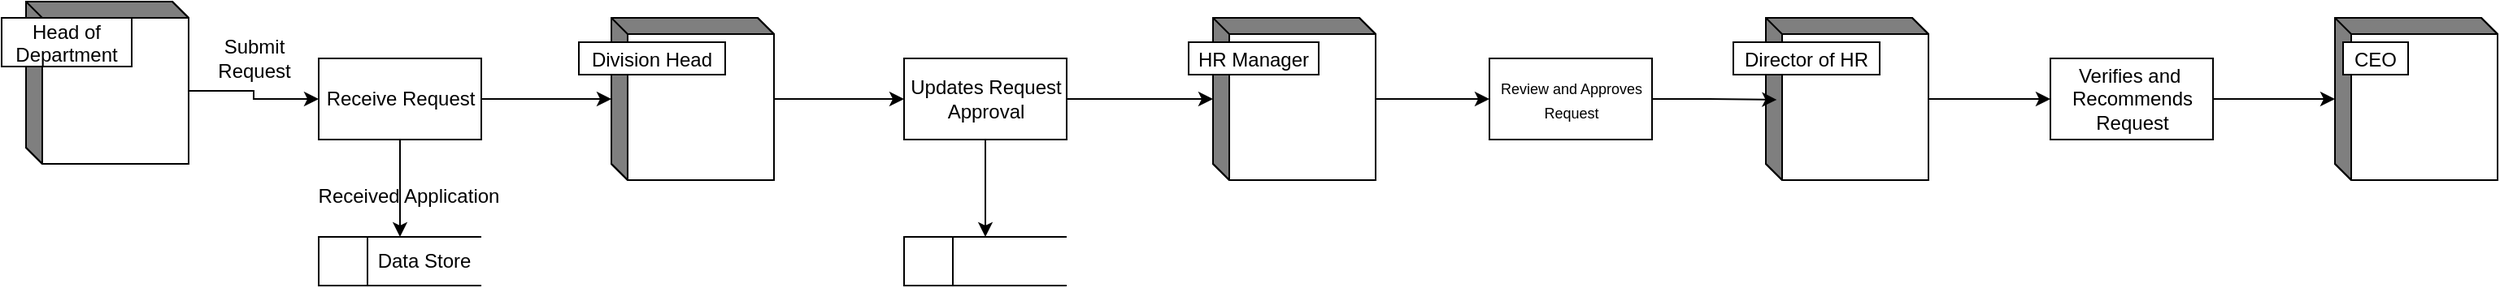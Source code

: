 <mxfile version="14.5.3" type="github">
  <diagram id="k6v7SNn6R5cbtLQKh57G" name="Page-1">
    <mxGraphModel dx="4405" dy="1985" grid="1" gridSize="10" guides="1" tooltips="1" connect="1" arrows="1" fold="1" page="1" pageScale="1" pageWidth="850" pageHeight="1100" math="0" shadow="0">
      <root>
        <mxCell id="0" />
        <mxCell id="1" parent="0" />
        <mxCell id="owvocZtWML4od7lgdQ8R-1" value="" style="html=1;dashed=0;whitespace=wrap;shape=mxgraph.dfd.dataStoreID;align=left;spacingLeft=3;points=[[0,0],[0.5,0],[1,0],[0,0.5],[1,0.5],[0,1],[0.5,1],[1,1]];" vertex="1" parent="1">
          <mxGeometry x="110" y="415" width="100" height="30" as="geometry" />
        </mxCell>
        <mxCell id="owvocZtWML4od7lgdQ8R-15" style="edgeStyle=orthogonalEdgeStyle;rounded=0;orthogonalLoop=1;jettySize=auto;html=1;exitX=0;exitY=0;exitDx=100;exitDy=55;exitPerimeter=0;" edge="1" parent="1" source="owvocZtWML4od7lgdQ8R-2" target="owvocZtWML4od7lgdQ8R-4">
          <mxGeometry relative="1" as="geometry" />
        </mxCell>
        <mxCell id="owvocZtWML4od7lgdQ8R-2" value="" style="html=1;dashed=0;whitespace=wrap;shape=mxgraph.dfd.externalEntity" vertex="1" parent="1">
          <mxGeometry x="-70" y="270" width="100" height="100" as="geometry" />
        </mxCell>
        <mxCell id="owvocZtWML4od7lgdQ8R-3" value="Head of &#xa;Department" style="autosize=1;part=1;resizable=0;strokeColor=inherit;fillColor=inherit;gradientColor=inherit;" vertex="1" parent="owvocZtWML4od7lgdQ8R-2">
          <mxGeometry width="80" height="30" relative="1" as="geometry">
            <mxPoint x="-15" y="10" as="offset" />
          </mxGeometry>
        </mxCell>
        <mxCell id="owvocZtWML4od7lgdQ8R-16" style="edgeStyle=orthogonalEdgeStyle;rounded=0;orthogonalLoop=1;jettySize=auto;html=1;" edge="1" parent="1" source="owvocZtWML4od7lgdQ8R-4" target="owvocZtWML4od7lgdQ8R-5">
          <mxGeometry relative="1" as="geometry" />
        </mxCell>
        <mxCell id="owvocZtWML4od7lgdQ8R-27" style="edgeStyle=orthogonalEdgeStyle;rounded=0;orthogonalLoop=1;jettySize=auto;html=1;entryX=0.5;entryY=0;entryDx=0;entryDy=0;" edge="1" parent="1" source="owvocZtWML4od7lgdQ8R-4" target="owvocZtWML4od7lgdQ8R-1">
          <mxGeometry relative="1" as="geometry" />
        </mxCell>
        <mxCell id="owvocZtWML4od7lgdQ8R-4" value="Receive Request" style="html=1;dashed=0;whitespace=wrap;" vertex="1" parent="1">
          <mxGeometry x="110" y="305" width="100" height="50" as="geometry" />
        </mxCell>
        <mxCell id="owvocZtWML4od7lgdQ8R-18" style="edgeStyle=orthogonalEdgeStyle;rounded=0;orthogonalLoop=1;jettySize=auto;html=1;entryX=0;entryY=0.5;entryDx=0;entryDy=0;" edge="1" parent="1" source="owvocZtWML4od7lgdQ8R-5" target="owvocZtWML4od7lgdQ8R-13">
          <mxGeometry relative="1" as="geometry" />
        </mxCell>
        <mxCell id="owvocZtWML4od7lgdQ8R-5" value="" style="html=1;dashed=0;whitespace=wrap;shape=mxgraph.dfd.externalEntity" vertex="1" parent="1">
          <mxGeometry x="290" y="280" width="100" height="100" as="geometry" />
        </mxCell>
        <mxCell id="owvocZtWML4od7lgdQ8R-6" value="Division Head" style="autosize=1;part=1;resizable=0;strokeColor=inherit;fillColor=inherit;gradientColor=inherit;" vertex="1" parent="owvocZtWML4od7lgdQ8R-5">
          <mxGeometry width="90" height="20" relative="1" as="geometry">
            <mxPoint x="-20" y="15" as="offset" />
          </mxGeometry>
        </mxCell>
        <mxCell id="owvocZtWML4od7lgdQ8R-20" style="edgeStyle=orthogonalEdgeStyle;rounded=0;orthogonalLoop=1;jettySize=auto;html=1;entryX=0;entryY=0.5;entryDx=0;entryDy=0;" edge="1" parent="1" source="owvocZtWML4od7lgdQ8R-7" target="owvocZtWML4od7lgdQ8R-14">
          <mxGeometry relative="1" as="geometry" />
        </mxCell>
        <mxCell id="owvocZtWML4od7lgdQ8R-7" value="" style="html=1;dashed=0;whitespace=wrap;shape=mxgraph.dfd.externalEntity" vertex="1" parent="1">
          <mxGeometry x="660" y="280" width="100" height="100" as="geometry" />
        </mxCell>
        <mxCell id="owvocZtWML4od7lgdQ8R-8" value="HR Manager" style="autosize=1;part=1;resizable=0;strokeColor=inherit;fillColor=inherit;gradientColor=inherit;" vertex="1" parent="owvocZtWML4od7lgdQ8R-7">
          <mxGeometry width="80" height="20" relative="1" as="geometry">
            <mxPoint x="-15" y="15" as="offset" />
          </mxGeometry>
        </mxCell>
        <mxCell id="owvocZtWML4od7lgdQ8R-24" style="edgeStyle=orthogonalEdgeStyle;rounded=0;orthogonalLoop=1;jettySize=auto;html=1;entryX=0;entryY=0.5;entryDx=0;entryDy=0;" edge="1" parent="1" source="owvocZtWML4od7lgdQ8R-9" target="owvocZtWML4od7lgdQ8R-23">
          <mxGeometry relative="1" as="geometry" />
        </mxCell>
        <mxCell id="owvocZtWML4od7lgdQ8R-9" value="" style="html=1;dashed=0;whitespace=wrap;shape=mxgraph.dfd.externalEntity" vertex="1" parent="1">
          <mxGeometry x="1000" y="280" width="100" height="100" as="geometry" />
        </mxCell>
        <mxCell id="owvocZtWML4od7lgdQ8R-10" value="Director of HR" style="autosize=1;part=1;resizable=0;strokeColor=inherit;fillColor=inherit;gradientColor=inherit;" vertex="1" parent="owvocZtWML4od7lgdQ8R-9">
          <mxGeometry width="90" height="20" relative="1" as="geometry">
            <mxPoint x="-20" y="15" as="offset" />
          </mxGeometry>
        </mxCell>
        <mxCell id="owvocZtWML4od7lgdQ8R-11" value="" style="html=1;dashed=0;whitespace=wrap;shape=mxgraph.dfd.externalEntity" vertex="1" parent="1">
          <mxGeometry x="1350" y="280" width="100" height="100" as="geometry" />
        </mxCell>
        <mxCell id="owvocZtWML4od7lgdQ8R-12" value="CEO" style="autosize=1;part=1;resizable=0;strokeColor=inherit;fillColor=inherit;gradientColor=inherit;" vertex="1" parent="owvocZtWML4od7lgdQ8R-11">
          <mxGeometry width="40" height="20" relative="1" as="geometry">
            <mxPoint x="5" y="15" as="offset" />
          </mxGeometry>
        </mxCell>
        <mxCell id="owvocZtWML4od7lgdQ8R-19" style="edgeStyle=orthogonalEdgeStyle;rounded=0;orthogonalLoop=1;jettySize=auto;html=1;" edge="1" parent="1" source="owvocZtWML4od7lgdQ8R-13" target="owvocZtWML4od7lgdQ8R-7">
          <mxGeometry relative="1" as="geometry" />
        </mxCell>
        <mxCell id="owvocZtWML4od7lgdQ8R-29" style="edgeStyle=orthogonalEdgeStyle;rounded=0;orthogonalLoop=1;jettySize=auto;html=1;entryX=0.5;entryY=0;entryDx=0;entryDy=0;" edge="1" parent="1" source="owvocZtWML4od7lgdQ8R-13" target="owvocZtWML4od7lgdQ8R-28">
          <mxGeometry relative="1" as="geometry" />
        </mxCell>
        <mxCell id="owvocZtWML4od7lgdQ8R-13" value="Updates Request &lt;br&gt;Approval" style="html=1;dashed=0;whitespace=wrap;" vertex="1" parent="1">
          <mxGeometry x="470" y="305" width="100" height="50" as="geometry" />
        </mxCell>
        <mxCell id="owvocZtWML4od7lgdQ8R-21" style="edgeStyle=orthogonalEdgeStyle;rounded=0;orthogonalLoop=1;jettySize=auto;html=1;entryX=0.067;entryY=0.505;entryDx=0;entryDy=0;entryPerimeter=0;" edge="1" parent="1" source="owvocZtWML4od7lgdQ8R-14" target="owvocZtWML4od7lgdQ8R-9">
          <mxGeometry relative="1" as="geometry" />
        </mxCell>
        <mxCell id="owvocZtWML4od7lgdQ8R-14" value="&lt;font style=&quot;font-size: 9px&quot;&gt;Review and Approves&lt;br&gt;Request&lt;/font&gt;" style="html=1;dashed=0;whitespace=wrap;" vertex="1" parent="1">
          <mxGeometry x="830" y="305" width="100" height="50" as="geometry" />
        </mxCell>
        <mxCell id="owvocZtWML4od7lgdQ8R-17" value="Submit&lt;br&gt;Request" style="text;html=1;align=center;verticalAlign=middle;resizable=0;points=[];autosize=1;" vertex="1" parent="1">
          <mxGeometry x="40" y="290" width="60" height="30" as="geometry" />
        </mxCell>
        <mxCell id="owvocZtWML4od7lgdQ8R-25" style="edgeStyle=orthogonalEdgeStyle;rounded=0;orthogonalLoop=1;jettySize=auto;html=1;" edge="1" parent="1" source="owvocZtWML4od7lgdQ8R-23" target="owvocZtWML4od7lgdQ8R-11">
          <mxGeometry relative="1" as="geometry" />
        </mxCell>
        <mxCell id="owvocZtWML4od7lgdQ8R-23" value="Verifies and&amp;nbsp;&lt;br&gt;Recommends&lt;br&gt;Request" style="html=1;dashed=0;whitespace=wrap;" vertex="1" parent="1">
          <mxGeometry x="1175" y="305" width="100" height="50" as="geometry" />
        </mxCell>
        <mxCell id="owvocZtWML4od7lgdQ8R-26" value="Data Store" style="text;html=1;strokeColor=none;fillColor=none;align=center;verticalAlign=middle;whiteSpace=wrap;rounded=0;" vertex="1" parent="1">
          <mxGeometry x="140" y="420" width="70" height="20" as="geometry" />
        </mxCell>
        <mxCell id="owvocZtWML4od7lgdQ8R-28" value="" style="html=1;dashed=0;whitespace=wrap;shape=mxgraph.dfd.dataStoreID;align=left;spacingLeft=3;points=[[0,0],[0.5,0],[1,0],[0,0.5],[1,0.5],[0,1],[0.5,1],[1,1]];" vertex="1" parent="1">
          <mxGeometry x="470" y="415" width="100" height="30" as="geometry" />
        </mxCell>
        <mxCell id="owvocZtWML4od7lgdQ8R-30" value="Received Application" style="text;html=1;align=center;verticalAlign=middle;resizable=0;points=[];autosize=1;" vertex="1" parent="1">
          <mxGeometry x="100" y="380" width="130" height="20" as="geometry" />
        </mxCell>
      </root>
    </mxGraphModel>
  </diagram>
</mxfile>
